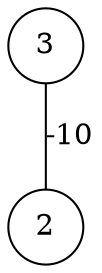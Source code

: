 graph { 
	 fontname="Helvetica,Arial,sans-serif" 
	 node [shape = circle]; 
	 3 -- 2 [label = "-10"];
	 2;
	 3;
}

